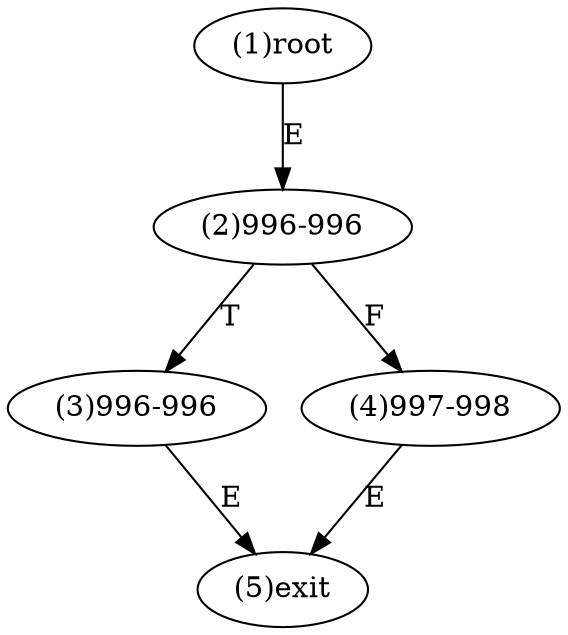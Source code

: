 digraph "" { 
1[ label="(1)root"];
2[ label="(2)996-996"];
3[ label="(3)996-996"];
4[ label="(4)997-998"];
5[ label="(5)exit"];
1->2[ label="E"];
2->4[ label="F"];
2->3[ label="T"];
3->5[ label="E"];
4->5[ label="E"];
}